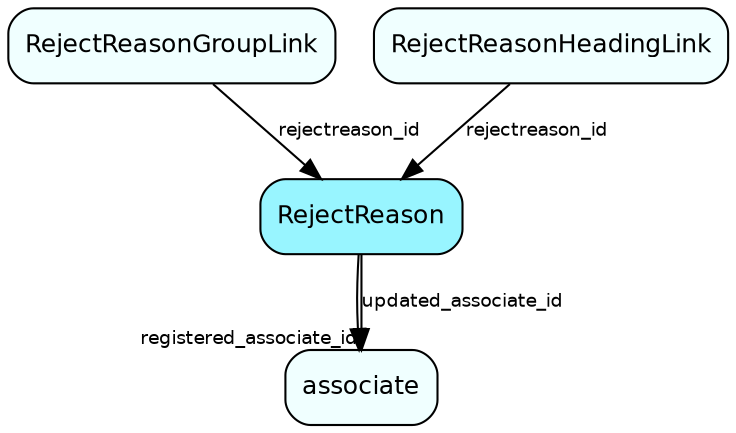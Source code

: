 digraph RejectReason  {
node [shape = box style="rounded, filled" fontname = "Helvetica" fontsize = "12" ]
edge [fontname = "Helvetica" fontsize = "9"]

RejectReason[fillcolor = "cadetblue1"]
associate[fillcolor = "azure1"]
RejectReasonGroupLink[fillcolor = "azure1"]
RejectReasonHeadingLink[fillcolor = "azure1"]
RejectReason -> associate [headlabel = "registered_associate_id"]
RejectReason -> associate [label = "updated_associate_id"]
RejectReasonGroupLink -> RejectReason [label = "rejectreason_id"]
RejectReasonHeadingLink -> RejectReason [label = "rejectreason_id"]
}
